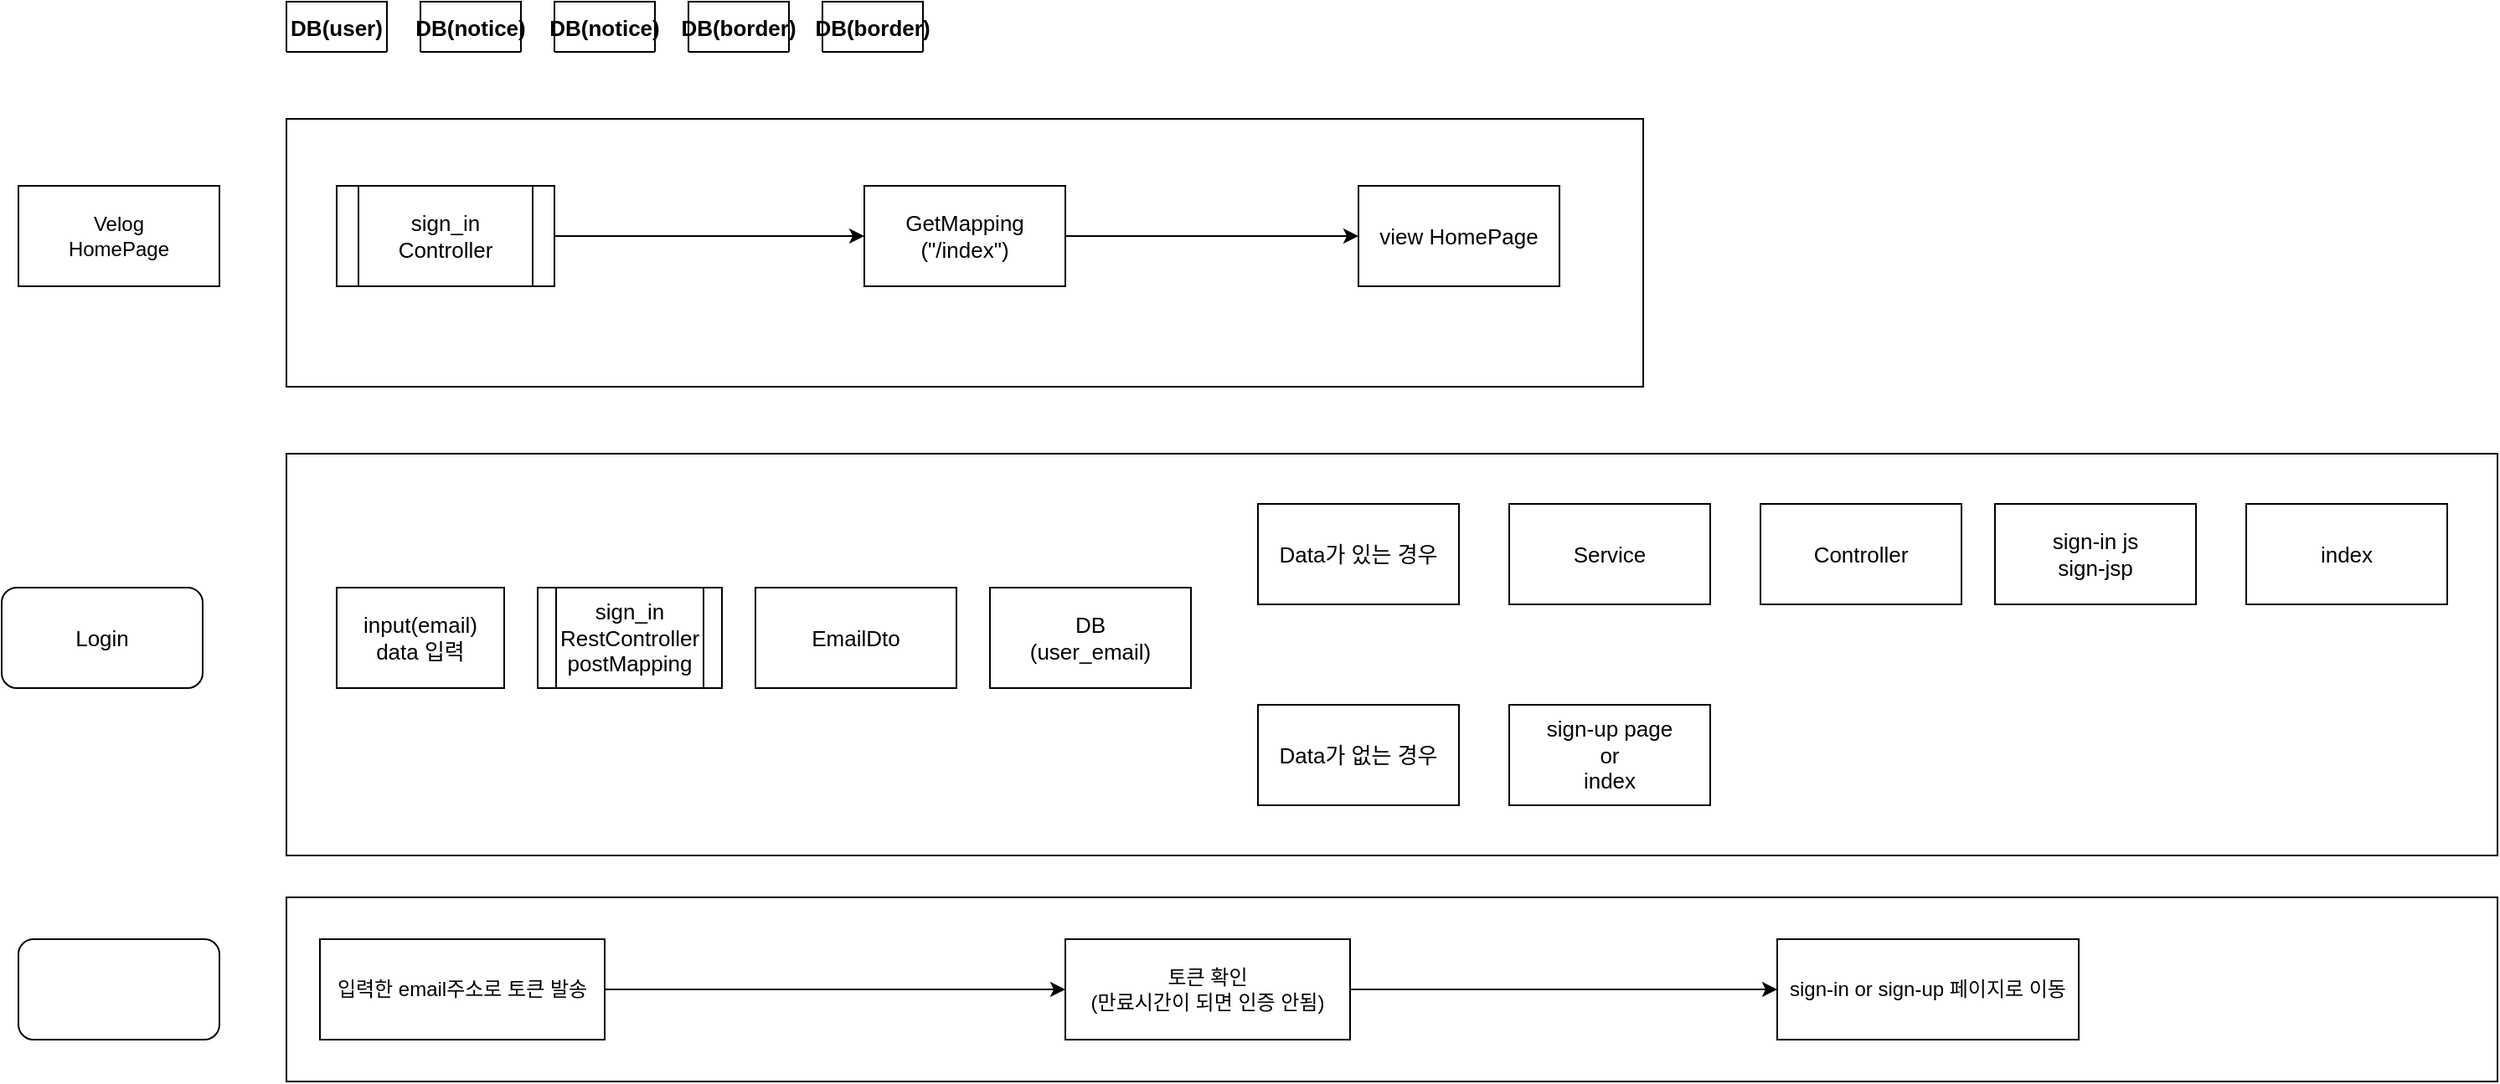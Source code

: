 <mxfile version="15.8.4" type="device"><diagram id="qzB74aUPbcCB6YyTh9p-" name="Page-1"><mxGraphModel dx="1422" dy="762" grid="1" gridSize="10" guides="1" tooltips="1" connect="1" arrows="1" fold="1" page="1" pageScale="1" pageWidth="827" pageHeight="1169" math="0" shadow="0"><root><mxCell id="0"/><mxCell id="1" parent="0"/><mxCell id="LLkw6_ybzTMmxWpCjddK-304" value="" style="verticalLabelPosition=bottom;verticalAlign=top;html=1;shape=mxgraph.basic.rect;fillColor2=none;strokeWidth=1;size=20;indent=5;fontSize=13;" parent="1" vertex="1"><mxGeometry x="200" y="80" width="810" height="160" as="geometry"/></mxCell><mxCell id="LLkw6_ybzTMmxWpCjddK-1" value="Velog&lt;br&gt;HomePage" style="rounded=0;whiteSpace=wrap;html=1;" parent="1" vertex="1"><mxGeometry x="40" y="120" width="120" height="60" as="geometry"/></mxCell><mxCell id="LLkw6_ybzTMmxWpCjddK-103" value="DB(notice)" style="shape=table;startSize=30;container=1;collapsible=1;childLayout=tableLayout;fixedRows=1;rowLines=0;fontStyle=1;align=center;resizeLast=1;fontSize=13;" parent="1" vertex="1" collapsed="1"><mxGeometry x="280" y="10" width="60" height="30" as="geometry"><mxRectangle x="350" y="10" width="170" height="270" as="alternateBounds"/></mxGeometry></mxCell><mxCell id="LLkw6_ybzTMmxWpCjddK-104" value="" style="shape=partialRectangle;collapsible=0;dropTarget=0;pointerEvents=0;fillColor=none;top=0;left=0;bottom=1;right=0;points=[[0,0.5],[1,0.5]];portConstraint=eastwest;" parent="LLkw6_ybzTMmxWpCjddK-103" vertex="1"><mxGeometry y="30" width="170" height="30" as="geometry"/></mxCell><mxCell id="LLkw6_ybzTMmxWpCjddK-105" value="" style="shape=partialRectangle;connectable=0;fillColor=none;top=0;left=0;bottom=0;right=0;fontStyle=1;overflow=hidden;" parent="LLkw6_ybzTMmxWpCjddK-104" vertex="1"><mxGeometry width="80" height="30" as="geometry"><mxRectangle width="80" height="30" as="alternateBounds"/></mxGeometry></mxCell><mxCell id="LLkw6_ybzTMmxWpCjddK-106" value="mst" style="shape=partialRectangle;connectable=0;fillColor=none;top=0;left=0;bottom=0;right=0;align=left;spacingLeft=6;fontStyle=1;overflow=hidden;fontSize=14;" parent="LLkw6_ybzTMmxWpCjddK-104" vertex="1"><mxGeometry x="80" width="90" height="30" as="geometry"><mxRectangle width="90" height="30" as="alternateBounds"/></mxGeometry></mxCell><mxCell id="LLkw6_ybzTMmxWpCjddK-107" value="" style="shape=partialRectangle;collapsible=0;dropTarget=0;pointerEvents=0;fillColor=none;top=0;left=0;bottom=0;right=0;points=[[0,0.5],[1,0.5]];portConstraint=eastwest;" parent="LLkw6_ybzTMmxWpCjddK-103" vertex="1"><mxGeometry y="60" width="170" height="30" as="geometry"/></mxCell><mxCell id="LLkw6_ybzTMmxWpCjddK-108" value="primary Key" style="shape=partialRectangle;connectable=0;fillColor=none;top=0;left=0;bottom=0;right=0;editable=1;overflow=hidden;fontStyle=1" parent="LLkw6_ybzTMmxWpCjddK-107" vertex="1"><mxGeometry width="80" height="30" as="geometry"><mxRectangle width="80" height="30" as="alternateBounds"/></mxGeometry></mxCell><mxCell id="LLkw6_ybzTMmxWpCjddK-109" value="notice_code" style="shape=partialRectangle;connectable=0;fillColor=none;top=0;left=0;bottom=0;right=0;align=left;spacingLeft=6;overflow=hidden;" parent="LLkw6_ybzTMmxWpCjddK-107" vertex="1"><mxGeometry x="80" width="90" height="30" as="geometry"><mxRectangle width="90" height="30" as="alternateBounds"/></mxGeometry></mxCell><mxCell id="LLkw6_ybzTMmxWpCjddK-110" value="" style="shape=partialRectangle;collapsible=0;dropTarget=0;pointerEvents=0;fillColor=none;top=0;left=0;bottom=0;right=0;points=[[0,0.5],[1,0.5]];portConstraint=eastwest;" parent="LLkw6_ybzTMmxWpCjddK-103" vertex="1"><mxGeometry y="90" width="170" height="30" as="geometry"/></mxCell><mxCell id="LLkw6_ybzTMmxWpCjddK-111" value="" style="shape=partialRectangle;connectable=0;fillColor=none;top=0;left=0;bottom=0;right=0;editable=1;overflow=hidden;" parent="LLkw6_ybzTMmxWpCjddK-110" vertex="1"><mxGeometry width="80" height="30" as="geometry"><mxRectangle width="80" height="30" as="alternateBounds"/></mxGeometry></mxCell><mxCell id="LLkw6_ybzTMmxWpCjddK-112" value="notice_title" style="shape=partialRectangle;connectable=0;fillColor=none;top=0;left=0;bottom=0;right=0;align=left;spacingLeft=6;overflow=hidden;" parent="LLkw6_ybzTMmxWpCjddK-110" vertex="1"><mxGeometry x="80" width="90" height="30" as="geometry"><mxRectangle width="90" height="30" as="alternateBounds"/></mxGeometry></mxCell><mxCell id="LLkw6_ybzTMmxWpCjddK-113" value="" style="shape=partialRectangle;collapsible=0;dropTarget=0;pointerEvents=0;fillColor=none;top=0;left=0;bottom=0;right=0;points=[[0,0.5],[1,0.5]];portConstraint=eastwest;" parent="LLkw6_ybzTMmxWpCjddK-103" vertex="1"><mxGeometry y="120" width="170" height="30" as="geometry"/></mxCell><mxCell id="LLkw6_ybzTMmxWpCjddK-114" value="" style="shape=partialRectangle;connectable=0;fillColor=none;top=0;left=0;bottom=0;right=0;editable=1;overflow=hidden;" parent="LLkw6_ybzTMmxWpCjddK-113" vertex="1"><mxGeometry width="80" height="30" as="geometry"><mxRectangle width="80" height="30" as="alternateBounds"/></mxGeometry></mxCell><mxCell id="LLkw6_ybzTMmxWpCjddK-115" value="notice_writer" style="shape=partialRectangle;connectable=0;fillColor=none;top=0;left=0;bottom=0;right=0;align=left;spacingLeft=6;overflow=hidden;" parent="LLkw6_ybzTMmxWpCjddK-113" vertex="1"><mxGeometry x="80" width="90" height="30" as="geometry"><mxRectangle width="90" height="30" as="alternateBounds"/></mxGeometry></mxCell><mxCell id="LLkw6_ybzTMmxWpCjddK-160" value="" style="shape=partialRectangle;collapsible=0;dropTarget=0;pointerEvents=0;fillColor=none;top=0;left=0;bottom=0;right=0;points=[[0,0.5],[1,0.5]];portConstraint=eastwest;" parent="LLkw6_ybzTMmxWpCjddK-103" vertex="1"><mxGeometry y="150" width="170" height="30" as="geometry"/></mxCell><mxCell id="LLkw6_ybzTMmxWpCjddK-161" value="" style="shape=partialRectangle;connectable=0;fillColor=none;top=0;left=0;bottom=0;right=0;editable=1;overflow=hidden;" parent="LLkw6_ybzTMmxWpCjddK-160" vertex="1"><mxGeometry width="80" height="30" as="geometry"><mxRectangle width="80" height="30" as="alternateBounds"/></mxGeometry></mxCell><mxCell id="LLkw6_ybzTMmxWpCjddK-162" value="notice_date" style="shape=partialRectangle;connectable=0;fillColor=none;top=0;left=0;bottom=0;right=0;align=left;spacingLeft=6;overflow=hidden;" parent="LLkw6_ybzTMmxWpCjddK-160" vertex="1"><mxGeometry x="80" width="90" height="30" as="geometry"><mxRectangle width="90" height="30" as="alternateBounds"/></mxGeometry></mxCell><mxCell id="LLkw6_ybzTMmxWpCjddK-163" value="" style="shape=partialRectangle;collapsible=0;dropTarget=0;pointerEvents=0;fillColor=none;top=0;left=0;bottom=0;right=0;points=[[0,0.5],[1,0.5]];portConstraint=eastwest;" parent="LLkw6_ybzTMmxWpCjddK-103" vertex="1"><mxGeometry y="180" width="170" height="30" as="geometry"/></mxCell><mxCell id="LLkw6_ybzTMmxWpCjddK-164" value="" style="shape=partialRectangle;connectable=0;fillColor=none;top=0;left=0;bottom=0;right=0;editable=1;overflow=hidden;" parent="LLkw6_ybzTMmxWpCjddK-163" vertex="1"><mxGeometry width="80" height="30" as="geometry"><mxRectangle width="80" height="30" as="alternateBounds"/></mxGeometry></mxCell><mxCell id="LLkw6_ybzTMmxWpCjddK-165" value="notice_count" style="shape=partialRectangle;connectable=0;fillColor=none;top=0;left=0;bottom=0;right=0;align=left;spacingLeft=6;overflow=hidden;" parent="LLkw6_ybzTMmxWpCjddK-163" vertex="1"><mxGeometry x="80" width="90" height="30" as="geometry"><mxRectangle width="90" height="30" as="alternateBounds"/></mxGeometry></mxCell><mxCell id="LLkw6_ybzTMmxWpCjddK-166" value="" style="shape=partialRectangle;collapsible=0;dropTarget=0;pointerEvents=0;fillColor=none;top=0;left=0;bottom=0;right=0;points=[[0,0.5],[1,0.5]];portConstraint=eastwest;" parent="LLkw6_ybzTMmxWpCjddK-103" vertex="1"><mxGeometry y="210" width="170" height="30" as="geometry"/></mxCell><mxCell id="LLkw6_ybzTMmxWpCjddK-167" value="" style="shape=partialRectangle;connectable=0;fillColor=none;top=0;left=0;bottom=0;right=0;editable=1;overflow=hidden;" parent="LLkw6_ybzTMmxWpCjddK-166" vertex="1"><mxGeometry width="80" height="30" as="geometry"><mxRectangle width="80" height="30" as="alternateBounds"/></mxGeometry></mxCell><mxCell id="LLkw6_ybzTMmxWpCjddK-168" value="create_date" style="shape=partialRectangle;connectable=0;fillColor=none;top=0;left=0;bottom=0;right=0;align=left;spacingLeft=6;overflow=hidden;" parent="LLkw6_ybzTMmxWpCjddK-166" vertex="1"><mxGeometry x="80" width="90" height="30" as="geometry"><mxRectangle width="90" height="30" as="alternateBounds"/></mxGeometry></mxCell><mxCell id="LLkw6_ybzTMmxWpCjddK-169" value="" style="shape=partialRectangle;collapsible=0;dropTarget=0;pointerEvents=0;fillColor=none;top=0;left=0;bottom=0;right=0;points=[[0,0.5],[1,0.5]];portConstraint=eastwest;" parent="LLkw6_ybzTMmxWpCjddK-103" vertex="1"><mxGeometry y="240" width="170" height="30" as="geometry"/></mxCell><mxCell id="LLkw6_ybzTMmxWpCjddK-170" value="" style="shape=partialRectangle;connectable=0;fillColor=none;top=0;left=0;bottom=0;right=0;editable=1;overflow=hidden;" parent="LLkw6_ybzTMmxWpCjddK-169" vertex="1"><mxGeometry width="80" height="30" as="geometry"><mxRectangle width="80" height="30" as="alternateBounds"/></mxGeometry></mxCell><mxCell id="LLkw6_ybzTMmxWpCjddK-171" value="update_date" style="shape=partialRectangle;connectable=0;fillColor=none;top=0;left=0;bottom=0;right=0;align=left;spacingLeft=6;overflow=hidden;" parent="LLkw6_ybzTMmxWpCjddK-169" vertex="1"><mxGeometry x="80" width="90" height="30" as="geometry"><mxRectangle width="90" height="30" as="alternateBounds"/></mxGeometry></mxCell><mxCell id="LLkw6_ybzTMmxWpCjddK-172" value="DB(border)" style="shape=table;startSize=30;container=1;collapsible=1;childLayout=tableLayout;fixedRows=1;rowLines=0;fontStyle=1;align=center;resizeLast=1;fontSize=13;" parent="1" vertex="1" collapsed="1"><mxGeometry x="440" y="10" width="60" height="30" as="geometry"><mxRectangle x="440" y="10" width="170" height="270" as="alternateBounds"/></mxGeometry></mxCell><mxCell id="LLkw6_ybzTMmxWpCjddK-173" value="" style="shape=partialRectangle;collapsible=0;dropTarget=0;pointerEvents=0;fillColor=none;top=0;left=0;bottom=1;right=0;points=[[0,0.5],[1,0.5]];portConstraint=eastwest;" parent="LLkw6_ybzTMmxWpCjddK-172" vertex="1"><mxGeometry y="30" width="170" height="30" as="geometry"/></mxCell><mxCell id="LLkw6_ybzTMmxWpCjddK-174" value="" style="shape=partialRectangle;connectable=0;fillColor=none;top=0;left=0;bottom=0;right=0;fontStyle=1;overflow=hidden;" parent="LLkw6_ybzTMmxWpCjddK-173" vertex="1"><mxGeometry width="80" height="30" as="geometry"><mxRectangle width="80" height="30" as="alternateBounds"/></mxGeometry></mxCell><mxCell id="LLkw6_ybzTMmxWpCjddK-175" value="mst" style="shape=partialRectangle;connectable=0;fillColor=none;top=0;left=0;bottom=0;right=0;align=left;spacingLeft=6;fontStyle=1;overflow=hidden;fontSize=14;" parent="LLkw6_ybzTMmxWpCjddK-173" vertex="1"><mxGeometry x="80" width="90" height="30" as="geometry"><mxRectangle width="90" height="30" as="alternateBounds"/></mxGeometry></mxCell><mxCell id="LLkw6_ybzTMmxWpCjddK-176" value="" style="shape=partialRectangle;collapsible=0;dropTarget=0;pointerEvents=0;fillColor=none;top=0;left=0;bottom=0;right=0;points=[[0,0.5],[1,0.5]];portConstraint=eastwest;" parent="LLkw6_ybzTMmxWpCjddK-172" vertex="1"><mxGeometry y="60" width="170" height="30" as="geometry"/></mxCell><mxCell id="LLkw6_ybzTMmxWpCjddK-177" value="primary Key" style="shape=partialRectangle;connectable=0;fillColor=none;top=0;left=0;bottom=0;right=0;editable=1;overflow=hidden;fontStyle=1" parent="LLkw6_ybzTMmxWpCjddK-176" vertex="1"><mxGeometry width="80" height="30" as="geometry"><mxRectangle width="80" height="30" as="alternateBounds"/></mxGeometry></mxCell><mxCell id="LLkw6_ybzTMmxWpCjddK-178" value="border_code" style="shape=partialRectangle;connectable=0;fillColor=none;top=0;left=0;bottom=0;right=0;align=left;spacingLeft=6;overflow=hidden;" parent="LLkw6_ybzTMmxWpCjddK-176" vertex="1"><mxGeometry x="80" width="90" height="30" as="geometry"><mxRectangle width="90" height="30" as="alternateBounds"/></mxGeometry></mxCell><mxCell id="LLkw6_ybzTMmxWpCjddK-179" value="" style="shape=partialRectangle;collapsible=0;dropTarget=0;pointerEvents=0;fillColor=none;top=0;left=0;bottom=0;right=0;points=[[0,0.5],[1,0.5]];portConstraint=eastwest;" parent="LLkw6_ybzTMmxWpCjddK-172" vertex="1"><mxGeometry y="90" width="170" height="30" as="geometry"/></mxCell><mxCell id="LLkw6_ybzTMmxWpCjddK-180" value="" style="shape=partialRectangle;connectable=0;fillColor=none;top=0;left=0;bottom=0;right=0;editable=1;overflow=hidden;" parent="LLkw6_ybzTMmxWpCjddK-179" vertex="1"><mxGeometry width="80" height="30" as="geometry"><mxRectangle width="80" height="30" as="alternateBounds"/></mxGeometry></mxCell><mxCell id="LLkw6_ybzTMmxWpCjddK-181" value="border_title" style="shape=partialRectangle;connectable=0;fillColor=none;top=0;left=0;bottom=0;right=0;align=left;spacingLeft=6;overflow=hidden;" parent="LLkw6_ybzTMmxWpCjddK-179" vertex="1"><mxGeometry x="80" width="90" height="30" as="geometry"><mxRectangle width="90" height="30" as="alternateBounds"/></mxGeometry></mxCell><mxCell id="LLkw6_ybzTMmxWpCjddK-182" value="" style="shape=partialRectangle;collapsible=0;dropTarget=0;pointerEvents=0;fillColor=none;top=0;left=0;bottom=0;right=0;points=[[0,0.5],[1,0.5]];portConstraint=eastwest;" parent="LLkw6_ybzTMmxWpCjddK-172" vertex="1"><mxGeometry y="120" width="170" height="30" as="geometry"/></mxCell><mxCell id="LLkw6_ybzTMmxWpCjddK-183" value="" style="shape=partialRectangle;connectable=0;fillColor=none;top=0;left=0;bottom=0;right=0;editable=1;overflow=hidden;" parent="LLkw6_ybzTMmxWpCjddK-182" vertex="1"><mxGeometry width="80" height="30" as="geometry"><mxRectangle width="80" height="30" as="alternateBounds"/></mxGeometry></mxCell><mxCell id="LLkw6_ybzTMmxWpCjddK-184" value="border_writer" style="shape=partialRectangle;connectable=0;fillColor=none;top=0;left=0;bottom=0;right=0;align=left;spacingLeft=6;overflow=hidden;" parent="LLkw6_ybzTMmxWpCjddK-182" vertex="1"><mxGeometry x="80" width="90" height="30" as="geometry"><mxRectangle width="90" height="30" as="alternateBounds"/></mxGeometry></mxCell><mxCell id="LLkw6_ybzTMmxWpCjddK-185" value="" style="shape=partialRectangle;collapsible=0;dropTarget=0;pointerEvents=0;fillColor=none;top=0;left=0;bottom=0;right=0;points=[[0,0.5],[1,0.5]];portConstraint=eastwest;" parent="LLkw6_ybzTMmxWpCjddK-172" vertex="1"><mxGeometry y="150" width="170" height="30" as="geometry"/></mxCell><mxCell id="LLkw6_ybzTMmxWpCjddK-186" value="" style="shape=partialRectangle;connectable=0;fillColor=none;top=0;left=0;bottom=0;right=0;editable=1;overflow=hidden;" parent="LLkw6_ybzTMmxWpCjddK-185" vertex="1"><mxGeometry width="80" height="30" as="geometry"><mxRectangle width="80" height="30" as="alternateBounds"/></mxGeometry></mxCell><mxCell id="LLkw6_ybzTMmxWpCjddK-187" value="border_date" style="shape=partialRectangle;connectable=0;fillColor=none;top=0;left=0;bottom=0;right=0;align=left;spacingLeft=6;overflow=hidden;" parent="LLkw6_ybzTMmxWpCjddK-185" vertex="1"><mxGeometry x="80" width="90" height="30" as="geometry"><mxRectangle width="90" height="30" as="alternateBounds"/></mxGeometry></mxCell><mxCell id="LLkw6_ybzTMmxWpCjddK-188" value="" style="shape=partialRectangle;collapsible=0;dropTarget=0;pointerEvents=0;fillColor=none;top=0;left=0;bottom=0;right=0;points=[[0,0.5],[1,0.5]];portConstraint=eastwest;" parent="LLkw6_ybzTMmxWpCjddK-172" vertex="1"><mxGeometry y="180" width="170" height="30" as="geometry"/></mxCell><mxCell id="LLkw6_ybzTMmxWpCjddK-189" value="" style="shape=partialRectangle;connectable=0;fillColor=none;top=0;left=0;bottom=0;right=0;editable=1;overflow=hidden;" parent="LLkw6_ybzTMmxWpCjddK-188" vertex="1"><mxGeometry width="80" height="30" as="geometry"><mxRectangle width="80" height="30" as="alternateBounds"/></mxGeometry></mxCell><mxCell id="LLkw6_ybzTMmxWpCjddK-190" value="border_count" style="shape=partialRectangle;connectable=0;fillColor=none;top=0;left=0;bottom=0;right=0;align=left;spacingLeft=6;overflow=hidden;" parent="LLkw6_ybzTMmxWpCjddK-188" vertex="1"><mxGeometry x="80" width="90" height="30" as="geometry"><mxRectangle width="90" height="30" as="alternateBounds"/></mxGeometry></mxCell><mxCell id="LLkw6_ybzTMmxWpCjddK-191" value="" style="shape=partialRectangle;collapsible=0;dropTarget=0;pointerEvents=0;fillColor=none;top=0;left=0;bottom=0;right=0;points=[[0,0.5],[1,0.5]];portConstraint=eastwest;" parent="LLkw6_ybzTMmxWpCjddK-172" vertex="1"><mxGeometry y="210" width="170" height="30" as="geometry"/></mxCell><mxCell id="LLkw6_ybzTMmxWpCjddK-192" value="" style="shape=partialRectangle;connectable=0;fillColor=none;top=0;left=0;bottom=0;right=0;editable=1;overflow=hidden;" parent="LLkw6_ybzTMmxWpCjddK-191" vertex="1"><mxGeometry width="80" height="30" as="geometry"><mxRectangle width="80" height="30" as="alternateBounds"/></mxGeometry></mxCell><mxCell id="LLkw6_ybzTMmxWpCjddK-193" value="create_date" style="shape=partialRectangle;connectable=0;fillColor=none;top=0;left=0;bottom=0;right=0;align=left;spacingLeft=6;overflow=hidden;" parent="LLkw6_ybzTMmxWpCjddK-191" vertex="1"><mxGeometry x="80" width="90" height="30" as="geometry"><mxRectangle width="90" height="30" as="alternateBounds"/></mxGeometry></mxCell><mxCell id="LLkw6_ybzTMmxWpCjddK-194" value="" style="shape=partialRectangle;collapsible=0;dropTarget=0;pointerEvents=0;fillColor=none;top=0;left=0;bottom=0;right=0;points=[[0,0.5],[1,0.5]];portConstraint=eastwest;" parent="LLkw6_ybzTMmxWpCjddK-172" vertex="1"><mxGeometry y="240" width="170" height="30" as="geometry"/></mxCell><mxCell id="LLkw6_ybzTMmxWpCjddK-195" value="" style="shape=partialRectangle;connectable=0;fillColor=none;top=0;left=0;bottom=0;right=0;editable=1;overflow=hidden;" parent="LLkw6_ybzTMmxWpCjddK-194" vertex="1"><mxGeometry width="80" height="30" as="geometry"><mxRectangle width="80" height="30" as="alternateBounds"/></mxGeometry></mxCell><mxCell id="LLkw6_ybzTMmxWpCjddK-196" value="update_date" style="shape=partialRectangle;connectable=0;fillColor=none;top=0;left=0;bottom=0;right=0;align=left;spacingLeft=6;overflow=hidden;" parent="LLkw6_ybzTMmxWpCjddK-194" vertex="1"><mxGeometry x="80" width="90" height="30" as="geometry"><mxRectangle width="90" height="30" as="alternateBounds"/></mxGeometry></mxCell><mxCell id="LLkw6_ybzTMmxWpCjddK-197" value="DB(border)" style="shape=table;startSize=30;container=1;collapsible=1;childLayout=tableLayout;fixedRows=1;rowLines=0;fontStyle=1;align=center;resizeLast=1;fontSize=13;" parent="1" vertex="1" collapsed="1"><mxGeometry x="520" y="10" width="60" height="30" as="geometry"><mxRectangle x="520" y="10" width="190" height="240" as="alternateBounds"/></mxGeometry></mxCell><mxCell id="LLkw6_ybzTMmxWpCjddK-198" value="" style="shape=partialRectangle;collapsible=0;dropTarget=0;pointerEvents=0;fillColor=none;top=0;left=0;bottom=1;right=0;points=[[0,0.5],[1,0.5]];portConstraint=eastwest;" parent="LLkw6_ybzTMmxWpCjddK-197" vertex="1"><mxGeometry y="30" width="190" height="30" as="geometry"/></mxCell><mxCell id="LLkw6_ybzTMmxWpCjddK-199" value="" style="shape=partialRectangle;connectable=0;fillColor=none;top=0;left=0;bottom=0;right=0;fontStyle=1;overflow=hidden;" parent="LLkw6_ybzTMmxWpCjddK-198" vertex="1"><mxGeometry width="80" height="30" as="geometry"><mxRectangle width="80" height="30" as="alternateBounds"/></mxGeometry></mxCell><mxCell id="LLkw6_ybzTMmxWpCjddK-200" value="dtl" style="shape=partialRectangle;connectable=0;fillColor=none;top=0;left=0;bottom=0;right=0;align=left;spacingLeft=6;fontStyle=1;overflow=hidden;fontSize=14;" parent="LLkw6_ybzTMmxWpCjddK-198" vertex="1"><mxGeometry x="80" width="110" height="30" as="geometry"><mxRectangle width="110" height="30" as="alternateBounds"/></mxGeometry></mxCell><mxCell id="LLkw6_ybzTMmxWpCjddK-201" value="" style="shape=partialRectangle;collapsible=0;dropTarget=0;pointerEvents=0;fillColor=none;top=0;left=0;bottom=0;right=0;points=[[0,0.5],[1,0.5]];portConstraint=eastwest;" parent="LLkw6_ybzTMmxWpCjddK-197" vertex="1"><mxGeometry y="60" width="190" height="30" as="geometry"/></mxCell><mxCell id="LLkw6_ybzTMmxWpCjddK-202" value="primary Key" style="shape=partialRectangle;connectable=0;fillColor=none;top=0;left=0;bottom=0;right=0;editable=1;overflow=hidden;fontStyle=1" parent="LLkw6_ybzTMmxWpCjddK-201" vertex="1"><mxGeometry width="80" height="30" as="geometry"><mxRectangle width="80" height="30" as="alternateBounds"/></mxGeometry></mxCell><mxCell id="LLkw6_ybzTMmxWpCjddK-203" value="border_code" style="shape=partialRectangle;connectable=0;fillColor=none;top=0;left=0;bottom=0;right=0;align=left;spacingLeft=6;overflow=hidden;" parent="LLkw6_ybzTMmxWpCjddK-201" vertex="1"><mxGeometry x="80" width="110" height="30" as="geometry"><mxRectangle width="110" height="30" as="alternateBounds"/></mxGeometry></mxCell><mxCell id="LLkw6_ybzTMmxWpCjddK-204" value="" style="shape=partialRectangle;collapsible=0;dropTarget=0;pointerEvents=0;fillColor=none;top=0;left=0;bottom=0;right=0;points=[[0,0.5],[1,0.5]];portConstraint=eastwest;" parent="LLkw6_ybzTMmxWpCjddK-197" vertex="1"><mxGeometry y="90" width="190" height="30" as="geometry"/></mxCell><mxCell id="LLkw6_ybzTMmxWpCjddK-205" value="" style="shape=partialRectangle;connectable=0;fillColor=none;top=0;left=0;bottom=0;right=0;editable=1;overflow=hidden;" parent="LLkw6_ybzTMmxWpCjddK-204" vertex="1"><mxGeometry width="80" height="30" as="geometry"><mxRectangle width="80" height="30" as="alternateBounds"/></mxGeometry></mxCell><mxCell id="LLkw6_ybzTMmxWpCjddK-206" value="border_content" style="shape=partialRectangle;connectable=0;fillColor=none;top=0;left=0;bottom=0;right=0;align=left;spacingLeft=6;overflow=hidden;" parent="LLkw6_ybzTMmxWpCjddK-204" vertex="1"><mxGeometry x="80" width="110" height="30" as="geometry"><mxRectangle width="110" height="30" as="alternateBounds"/></mxGeometry></mxCell><mxCell id="LLkw6_ybzTMmxWpCjddK-207" value="" style="shape=partialRectangle;collapsible=0;dropTarget=0;pointerEvents=0;fillColor=none;top=0;left=0;bottom=0;right=0;points=[[0,0.5],[1,0.5]];portConstraint=eastwest;" parent="LLkw6_ybzTMmxWpCjddK-197" vertex="1"><mxGeometry y="120" width="190" height="30" as="geometry"/></mxCell><mxCell id="LLkw6_ybzTMmxWpCjddK-208" value="" style="shape=partialRectangle;connectable=0;fillColor=none;top=0;left=0;bottom=0;right=0;editable=1;overflow=hidden;" parent="LLkw6_ybzTMmxWpCjddK-207" vertex="1"><mxGeometry width="80" height="30" as="geometry"><mxRectangle width="80" height="30" as="alternateBounds"/></mxGeometry></mxCell><mxCell id="LLkw6_ybzTMmxWpCjddK-209" value="origin_file_names" style="shape=partialRectangle;connectable=0;fillColor=none;top=0;left=0;bottom=0;right=0;align=left;spacingLeft=6;overflow=hidden;" parent="LLkw6_ybzTMmxWpCjddK-207" vertex="1"><mxGeometry x="80" width="110" height="30" as="geometry"><mxRectangle width="110" height="30" as="alternateBounds"/></mxGeometry></mxCell><mxCell id="LLkw6_ybzTMmxWpCjddK-210" value="" style="shape=partialRectangle;collapsible=0;dropTarget=0;pointerEvents=0;fillColor=none;top=0;left=0;bottom=0;right=0;points=[[0,0.5],[1,0.5]];portConstraint=eastwest;" parent="LLkw6_ybzTMmxWpCjddK-197" vertex="1"><mxGeometry y="150" width="190" height="30" as="geometry"/></mxCell><mxCell id="LLkw6_ybzTMmxWpCjddK-211" value="" style="shape=partialRectangle;connectable=0;fillColor=none;top=0;left=0;bottom=0;right=0;editable=1;overflow=hidden;" parent="LLkw6_ybzTMmxWpCjddK-210" vertex="1"><mxGeometry width="80" height="30" as="geometry"><mxRectangle width="80" height="30" as="alternateBounds"/></mxGeometry></mxCell><mxCell id="LLkw6_ybzTMmxWpCjddK-212" value="temp_file_names" style="shape=partialRectangle;connectable=0;fillColor=none;top=0;left=0;bottom=0;right=0;align=left;spacingLeft=6;overflow=hidden;" parent="LLkw6_ybzTMmxWpCjddK-210" vertex="1"><mxGeometry x="80" width="110" height="30" as="geometry"><mxRectangle width="110" height="30" as="alternateBounds"/></mxGeometry></mxCell><mxCell id="LLkw6_ybzTMmxWpCjddK-216" value="" style="shape=partialRectangle;collapsible=0;dropTarget=0;pointerEvents=0;fillColor=none;top=0;left=0;bottom=0;right=0;points=[[0,0.5],[1,0.5]];portConstraint=eastwest;" parent="LLkw6_ybzTMmxWpCjddK-197" vertex="1"><mxGeometry y="180" width="190" height="30" as="geometry"/></mxCell><mxCell id="LLkw6_ybzTMmxWpCjddK-217" value="" style="shape=partialRectangle;connectable=0;fillColor=none;top=0;left=0;bottom=0;right=0;editable=1;overflow=hidden;" parent="LLkw6_ybzTMmxWpCjddK-216" vertex="1"><mxGeometry width="80" height="30" as="geometry"><mxRectangle width="80" height="30" as="alternateBounds"/></mxGeometry></mxCell><mxCell id="LLkw6_ybzTMmxWpCjddK-218" value="create_date" style="shape=partialRectangle;connectable=0;fillColor=none;top=0;left=0;bottom=0;right=0;align=left;spacingLeft=6;overflow=hidden;" parent="LLkw6_ybzTMmxWpCjddK-216" vertex="1"><mxGeometry x="80" width="110" height="30" as="geometry"><mxRectangle width="110" height="30" as="alternateBounds"/></mxGeometry></mxCell><mxCell id="LLkw6_ybzTMmxWpCjddK-219" value="" style="shape=partialRectangle;collapsible=0;dropTarget=0;pointerEvents=0;fillColor=none;top=0;left=0;bottom=0;right=0;points=[[0,0.5],[1,0.5]];portConstraint=eastwest;" parent="LLkw6_ybzTMmxWpCjddK-197" vertex="1"><mxGeometry y="210" width="190" height="30" as="geometry"/></mxCell><mxCell id="LLkw6_ybzTMmxWpCjddK-220" value="" style="shape=partialRectangle;connectable=0;fillColor=none;top=0;left=0;bottom=0;right=0;editable=1;overflow=hidden;" parent="LLkw6_ybzTMmxWpCjddK-219" vertex="1"><mxGeometry width="80" height="30" as="geometry"><mxRectangle width="80" height="30" as="alternateBounds"/></mxGeometry></mxCell><mxCell id="LLkw6_ybzTMmxWpCjddK-221" value="update_date" style="shape=partialRectangle;connectable=0;fillColor=none;top=0;left=0;bottom=0;right=0;align=left;spacingLeft=6;overflow=hidden;" parent="LLkw6_ybzTMmxWpCjddK-219" vertex="1"><mxGeometry x="80" width="110" height="30" as="geometry"><mxRectangle width="110" height="30" as="alternateBounds"/></mxGeometry></mxCell><mxCell id="LLkw6_ybzTMmxWpCjddK-247" value="DB(notice)" style="shape=table;startSize=30;container=1;collapsible=1;childLayout=tableLayout;fixedRows=1;rowLines=0;fontStyle=1;align=center;resizeLast=1;fontSize=13;" parent="1" vertex="1" collapsed="1"><mxGeometry x="360" y="10" width="60" height="30" as="geometry"><mxRectangle x="530" y="10" width="190" height="240" as="alternateBounds"/></mxGeometry></mxCell><mxCell id="LLkw6_ybzTMmxWpCjddK-248" value="" style="shape=partialRectangle;collapsible=0;dropTarget=0;pointerEvents=0;fillColor=none;top=0;left=0;bottom=1;right=0;points=[[0,0.5],[1,0.5]];portConstraint=eastwest;" parent="LLkw6_ybzTMmxWpCjddK-247" vertex="1"><mxGeometry y="30" width="190" height="30" as="geometry"/></mxCell><mxCell id="LLkw6_ybzTMmxWpCjddK-249" value="" style="shape=partialRectangle;connectable=0;fillColor=none;top=0;left=0;bottom=0;right=0;fontStyle=1;overflow=hidden;" parent="LLkw6_ybzTMmxWpCjddK-248" vertex="1"><mxGeometry width="80" height="30" as="geometry"><mxRectangle width="80" height="30" as="alternateBounds"/></mxGeometry></mxCell><mxCell id="LLkw6_ybzTMmxWpCjddK-250" value="dtl" style="shape=partialRectangle;connectable=0;fillColor=none;top=0;left=0;bottom=0;right=0;align=left;spacingLeft=6;fontStyle=1;overflow=hidden;fontSize=14;" parent="LLkw6_ybzTMmxWpCjddK-248" vertex="1"><mxGeometry x="80" width="110" height="30" as="geometry"><mxRectangle width="110" height="30" as="alternateBounds"/></mxGeometry></mxCell><mxCell id="LLkw6_ybzTMmxWpCjddK-251" value="" style="shape=partialRectangle;collapsible=0;dropTarget=0;pointerEvents=0;fillColor=none;top=0;left=0;bottom=0;right=0;points=[[0,0.5],[1,0.5]];portConstraint=eastwest;" parent="LLkw6_ybzTMmxWpCjddK-247" vertex="1"><mxGeometry y="60" width="190" height="30" as="geometry"/></mxCell><mxCell id="LLkw6_ybzTMmxWpCjddK-252" value="primary Key" style="shape=partialRectangle;connectable=0;fillColor=none;top=0;left=0;bottom=0;right=0;editable=1;overflow=hidden;fontStyle=1" parent="LLkw6_ybzTMmxWpCjddK-251" vertex="1"><mxGeometry width="80" height="30" as="geometry"><mxRectangle width="80" height="30" as="alternateBounds"/></mxGeometry></mxCell><mxCell id="LLkw6_ybzTMmxWpCjddK-253" value="notice_code" style="shape=partialRectangle;connectable=0;fillColor=none;top=0;left=0;bottom=0;right=0;align=left;spacingLeft=6;overflow=hidden;" parent="LLkw6_ybzTMmxWpCjddK-251" vertex="1"><mxGeometry x="80" width="110" height="30" as="geometry"><mxRectangle width="110" height="30" as="alternateBounds"/></mxGeometry></mxCell><mxCell id="LLkw6_ybzTMmxWpCjddK-254" value="" style="shape=partialRectangle;collapsible=0;dropTarget=0;pointerEvents=0;fillColor=none;top=0;left=0;bottom=0;right=0;points=[[0,0.5],[1,0.5]];portConstraint=eastwest;" parent="LLkw6_ybzTMmxWpCjddK-247" vertex="1"><mxGeometry y="90" width="190" height="30" as="geometry"/></mxCell><mxCell id="LLkw6_ybzTMmxWpCjddK-255" value="" style="shape=partialRectangle;connectable=0;fillColor=none;top=0;left=0;bottom=0;right=0;editable=1;overflow=hidden;" parent="LLkw6_ybzTMmxWpCjddK-254" vertex="1"><mxGeometry width="80" height="30" as="geometry"><mxRectangle width="80" height="30" as="alternateBounds"/></mxGeometry></mxCell><mxCell id="LLkw6_ybzTMmxWpCjddK-256" value="notice_content" style="shape=partialRectangle;connectable=0;fillColor=none;top=0;left=0;bottom=0;right=0;align=left;spacingLeft=6;overflow=hidden;" parent="LLkw6_ybzTMmxWpCjddK-254" vertex="1"><mxGeometry x="80" width="110" height="30" as="geometry"><mxRectangle width="110" height="30" as="alternateBounds"/></mxGeometry></mxCell><mxCell id="LLkw6_ybzTMmxWpCjddK-257" value="" style="shape=partialRectangle;collapsible=0;dropTarget=0;pointerEvents=0;fillColor=none;top=0;left=0;bottom=0;right=0;points=[[0,0.5],[1,0.5]];portConstraint=eastwest;" parent="LLkw6_ybzTMmxWpCjddK-247" vertex="1"><mxGeometry y="120" width="190" height="30" as="geometry"/></mxCell><mxCell id="LLkw6_ybzTMmxWpCjddK-258" value="" style="shape=partialRectangle;connectable=0;fillColor=none;top=0;left=0;bottom=0;right=0;editable=1;overflow=hidden;" parent="LLkw6_ybzTMmxWpCjddK-257" vertex="1"><mxGeometry width="80" height="30" as="geometry"><mxRectangle width="80" height="30" as="alternateBounds"/></mxGeometry></mxCell><mxCell id="LLkw6_ybzTMmxWpCjddK-259" value="origin_file_names" style="shape=partialRectangle;connectable=0;fillColor=none;top=0;left=0;bottom=0;right=0;align=left;spacingLeft=6;overflow=hidden;" parent="LLkw6_ybzTMmxWpCjddK-257" vertex="1"><mxGeometry x="80" width="110" height="30" as="geometry"><mxRectangle width="110" height="30" as="alternateBounds"/></mxGeometry></mxCell><mxCell id="LLkw6_ybzTMmxWpCjddK-260" value="" style="shape=partialRectangle;collapsible=0;dropTarget=0;pointerEvents=0;fillColor=none;top=0;left=0;bottom=0;right=0;points=[[0,0.5],[1,0.5]];portConstraint=eastwest;" parent="LLkw6_ybzTMmxWpCjddK-247" vertex="1"><mxGeometry y="150" width="190" height="30" as="geometry"/></mxCell><mxCell id="LLkw6_ybzTMmxWpCjddK-261" value="" style="shape=partialRectangle;connectable=0;fillColor=none;top=0;left=0;bottom=0;right=0;editable=1;overflow=hidden;" parent="LLkw6_ybzTMmxWpCjddK-260" vertex="1"><mxGeometry width="80" height="30" as="geometry"><mxRectangle width="80" height="30" as="alternateBounds"/></mxGeometry></mxCell><mxCell id="LLkw6_ybzTMmxWpCjddK-262" value="temp_file_names" style="shape=partialRectangle;connectable=0;fillColor=none;top=0;left=0;bottom=0;right=0;align=left;spacingLeft=6;overflow=hidden;" parent="LLkw6_ybzTMmxWpCjddK-260" vertex="1"><mxGeometry x="80" width="110" height="30" as="geometry"><mxRectangle width="110" height="30" as="alternateBounds"/></mxGeometry></mxCell><mxCell id="LLkw6_ybzTMmxWpCjddK-263" value="" style="shape=partialRectangle;collapsible=0;dropTarget=0;pointerEvents=0;fillColor=none;top=0;left=0;bottom=0;right=0;points=[[0,0.5],[1,0.5]];portConstraint=eastwest;" parent="LLkw6_ybzTMmxWpCjddK-247" vertex="1"><mxGeometry y="180" width="190" height="30" as="geometry"/></mxCell><mxCell id="LLkw6_ybzTMmxWpCjddK-264" value="" style="shape=partialRectangle;connectable=0;fillColor=none;top=0;left=0;bottom=0;right=0;editable=1;overflow=hidden;" parent="LLkw6_ybzTMmxWpCjddK-263" vertex="1"><mxGeometry width="80" height="30" as="geometry"><mxRectangle width="80" height="30" as="alternateBounds"/></mxGeometry></mxCell><mxCell id="LLkw6_ybzTMmxWpCjddK-265" value="create_date" style="shape=partialRectangle;connectable=0;fillColor=none;top=0;left=0;bottom=0;right=0;align=left;spacingLeft=6;overflow=hidden;" parent="LLkw6_ybzTMmxWpCjddK-263" vertex="1"><mxGeometry x="80" width="110" height="30" as="geometry"><mxRectangle width="110" height="30" as="alternateBounds"/></mxGeometry></mxCell><mxCell id="LLkw6_ybzTMmxWpCjddK-266" value="" style="shape=partialRectangle;collapsible=0;dropTarget=0;pointerEvents=0;fillColor=none;top=0;left=0;bottom=0;right=0;points=[[0,0.5],[1,0.5]];portConstraint=eastwest;" parent="LLkw6_ybzTMmxWpCjddK-247" vertex="1"><mxGeometry y="210" width="190" height="30" as="geometry"/></mxCell><mxCell id="LLkw6_ybzTMmxWpCjddK-267" value="" style="shape=partialRectangle;connectable=0;fillColor=none;top=0;left=0;bottom=0;right=0;editable=1;overflow=hidden;" parent="LLkw6_ybzTMmxWpCjddK-266" vertex="1"><mxGeometry width="80" height="30" as="geometry"><mxRectangle width="80" height="30" as="alternateBounds"/></mxGeometry></mxCell><mxCell id="LLkw6_ybzTMmxWpCjddK-268" value="update_date" style="shape=partialRectangle;connectable=0;fillColor=none;top=0;left=0;bottom=0;right=0;align=left;spacingLeft=6;overflow=hidden;" parent="LLkw6_ybzTMmxWpCjddK-266" vertex="1"><mxGeometry x="80" width="110" height="30" as="geometry"><mxRectangle width="110" height="30" as="alternateBounds"/></mxGeometry></mxCell><mxCell id="LLkw6_ybzTMmxWpCjddK-301" value="Login" style="rounded=1;whiteSpace=wrap;html=1;fontSize=13;" parent="1" vertex="1"><mxGeometry x="30" y="360" width="120" height="60" as="geometry"/></mxCell><mxCell id="LLkw6_ybzTMmxWpCjddK-305" style="edgeStyle=orthogonalEdgeStyle;rounded=0;orthogonalLoop=1;jettySize=auto;html=1;exitX=0.5;exitY=1;exitDx=0;exitDy=0;fontSize=13;" parent="1" source="LLkw6_ybzTMmxWpCjddK-222" target="LLkw6_ybzTMmxWpCjddK-222" edge="1"><mxGeometry relative="1" as="geometry"/></mxCell><mxCell id="LLkw6_ybzTMmxWpCjddK-222" value="DB(user)" style="shape=table;startSize=30;container=1;collapsible=1;childLayout=tableLayout;fixedRows=1;rowLines=0;fontStyle=1;align=center;resizeLast=1;fontSize=13;" parent="1" vertex="1" collapsed="1"><mxGeometry x="200" y="10" width="60" height="30" as="geometry"><mxRectangle x="170" y="10" width="170" height="270" as="alternateBounds"/></mxGeometry></mxCell><mxCell id="LLkw6_ybzTMmxWpCjddK-223" value="" style="shape=partialRectangle;collapsible=0;dropTarget=0;pointerEvents=0;fillColor=none;top=0;left=0;bottom=1;right=0;points=[[0,0.5],[1,0.5]];portConstraint=eastwest;" parent="LLkw6_ybzTMmxWpCjddK-222" vertex="1"><mxGeometry y="30" width="170" height="30" as="geometry"/></mxCell><mxCell id="LLkw6_ybzTMmxWpCjddK-224" value="" style="shape=partialRectangle;connectable=0;fillColor=none;top=0;left=0;bottom=0;right=0;fontStyle=1;overflow=hidden;" parent="LLkw6_ybzTMmxWpCjddK-223" vertex="1"><mxGeometry width="80" height="30" as="geometry"><mxRectangle width="80" height="30" as="alternateBounds"/></mxGeometry></mxCell><mxCell id="LLkw6_ybzTMmxWpCjddK-225" value="mst" style="shape=partialRectangle;connectable=0;fillColor=none;top=0;left=0;bottom=0;right=0;align=left;spacingLeft=6;fontStyle=1;overflow=hidden;fontSize=14;" parent="LLkw6_ybzTMmxWpCjddK-223" vertex="1"><mxGeometry x="80" width="90" height="30" as="geometry"><mxRectangle width="90" height="30" as="alternateBounds"/></mxGeometry></mxCell><mxCell id="LLkw6_ybzTMmxWpCjddK-226" value="" style="shape=partialRectangle;collapsible=0;dropTarget=0;pointerEvents=0;fillColor=none;top=0;left=0;bottom=0;right=0;points=[[0,0.5],[1,0.5]];portConstraint=eastwest;" parent="LLkw6_ybzTMmxWpCjddK-222" vertex="1"><mxGeometry y="60" width="170" height="30" as="geometry"/></mxCell><mxCell id="LLkw6_ybzTMmxWpCjddK-227" value="primary Key" style="shape=partialRectangle;connectable=0;fillColor=none;top=0;left=0;bottom=0;right=0;editable=1;overflow=hidden;fontStyle=1" parent="LLkw6_ybzTMmxWpCjddK-226" vertex="1"><mxGeometry width="80" height="30" as="geometry"><mxRectangle width="80" height="30" as="alternateBounds"/></mxGeometry></mxCell><mxCell id="LLkw6_ybzTMmxWpCjddK-228" value="user_email" style="shape=partialRectangle;connectable=0;fillColor=none;top=0;left=0;bottom=0;right=0;align=left;spacingLeft=6;overflow=hidden;" parent="LLkw6_ybzTMmxWpCjddK-226" vertex="1"><mxGeometry x="80" width="90" height="30" as="geometry"><mxRectangle width="90" height="30" as="alternateBounds"/></mxGeometry></mxCell><mxCell id="LLkw6_ybzTMmxWpCjddK-229" value="" style="shape=partialRectangle;collapsible=0;dropTarget=0;pointerEvents=0;fillColor=none;top=0;left=0;bottom=0;right=0;points=[[0,0.5],[1,0.5]];portConstraint=eastwest;" parent="LLkw6_ybzTMmxWpCjddK-222" vertex="1"><mxGeometry y="90" width="170" height="30" as="geometry"/></mxCell><mxCell id="LLkw6_ybzTMmxWpCjddK-230" value="" style="shape=partialRectangle;connectable=0;fillColor=none;top=0;left=0;bottom=0;right=0;editable=1;overflow=hidden;" parent="LLkw6_ybzTMmxWpCjddK-229" vertex="1"><mxGeometry width="80" height="30" as="geometry"><mxRectangle width="80" height="30" as="alternateBounds"/></mxGeometry></mxCell><mxCell id="LLkw6_ybzTMmxWpCjddK-231" value="user_name" style="shape=partialRectangle;connectable=0;fillColor=none;top=0;left=0;bottom=0;right=0;align=left;spacingLeft=6;overflow=hidden;" parent="LLkw6_ybzTMmxWpCjddK-229" vertex="1"><mxGeometry x="80" width="90" height="30" as="geometry"><mxRectangle width="90" height="30" as="alternateBounds"/></mxGeometry></mxCell><mxCell id="LLkw6_ybzTMmxWpCjddK-232" value="" style="shape=partialRectangle;collapsible=0;dropTarget=0;pointerEvents=0;fillColor=none;top=0;left=0;bottom=0;right=0;points=[[0,0.5],[1,0.5]];portConstraint=eastwest;" parent="LLkw6_ybzTMmxWpCjddK-222" vertex="1"><mxGeometry y="120" width="170" height="30" as="geometry"/></mxCell><mxCell id="LLkw6_ybzTMmxWpCjddK-233" value="" style="shape=partialRectangle;connectable=0;fillColor=none;top=0;left=0;bottom=0;right=0;editable=1;overflow=hidden;" parent="LLkw6_ybzTMmxWpCjddK-232" vertex="1"><mxGeometry width="80" height="30" as="geometry"><mxRectangle width="80" height="30" as="alternateBounds"/></mxGeometry></mxCell><mxCell id="LLkw6_ybzTMmxWpCjddK-234" value="user_id" style="shape=partialRectangle;connectable=0;fillColor=none;top=0;left=0;bottom=0;right=0;align=left;spacingLeft=6;overflow=hidden;" parent="LLkw6_ybzTMmxWpCjddK-232" vertex="1"><mxGeometry x="80" width="90" height="30" as="geometry"><mxRectangle width="90" height="30" as="alternateBounds"/></mxGeometry></mxCell><mxCell id="LLkw6_ybzTMmxWpCjddK-235" value="" style="shape=partialRectangle;collapsible=0;dropTarget=0;pointerEvents=0;fillColor=none;top=0;left=0;bottom=0;right=0;points=[[0,0.5],[1,0.5]];portConstraint=eastwest;" parent="LLkw6_ybzTMmxWpCjddK-222" vertex="1"><mxGeometry y="150" width="170" height="30" as="geometry"/></mxCell><mxCell id="LLkw6_ybzTMmxWpCjddK-236" value="" style="shape=partialRectangle;connectable=0;fillColor=none;top=0;left=0;bottom=0;right=0;editable=1;overflow=hidden;" parent="LLkw6_ybzTMmxWpCjddK-235" vertex="1"><mxGeometry width="80" height="30" as="geometry"><mxRectangle width="80" height="30" as="alternateBounds"/></mxGeometry></mxCell><mxCell id="LLkw6_ybzTMmxWpCjddK-237" value="comment" style="shape=partialRectangle;connectable=0;fillColor=none;top=0;left=0;bottom=0;right=0;align=left;spacingLeft=6;overflow=hidden;" parent="LLkw6_ybzTMmxWpCjddK-235" vertex="1"><mxGeometry x="80" width="90" height="30" as="geometry"><mxRectangle width="90" height="30" as="alternateBounds"/></mxGeometry></mxCell><mxCell id="LLkw6_ybzTMmxWpCjddK-238" value="" style="shape=partialRectangle;collapsible=0;dropTarget=0;pointerEvents=0;fillColor=none;top=0;left=0;bottom=0;right=0;points=[[0,0.5],[1,0.5]];portConstraint=eastwest;" parent="LLkw6_ybzTMmxWpCjddK-222" vertex="1"><mxGeometry y="180" width="170" height="30" as="geometry"/></mxCell><mxCell id="LLkw6_ybzTMmxWpCjddK-239" value="" style="shape=partialRectangle;connectable=0;fillColor=none;top=0;left=0;bottom=0;right=0;editable=1;overflow=hidden;" parent="LLkw6_ybzTMmxWpCjddK-238" vertex="1"><mxGeometry width="80" height="30" as="geometry"><mxRectangle width="80" height="30" as="alternateBounds"/></mxGeometry></mxCell><mxCell id="LLkw6_ybzTMmxWpCjddK-240" value="user_pwd" style="shape=partialRectangle;connectable=0;fillColor=none;top=0;left=0;bottom=0;right=0;align=left;spacingLeft=6;overflow=hidden;" parent="LLkw6_ybzTMmxWpCjddK-238" vertex="1"><mxGeometry x="80" width="90" height="30" as="geometry"><mxRectangle width="90" height="30" as="alternateBounds"/></mxGeometry></mxCell><mxCell id="LLkw6_ybzTMmxWpCjddK-241" value="" style="shape=partialRectangle;collapsible=0;dropTarget=0;pointerEvents=0;fillColor=none;top=0;left=0;bottom=0;right=0;points=[[0,0.5],[1,0.5]];portConstraint=eastwest;" parent="LLkw6_ybzTMmxWpCjddK-222" vertex="1"><mxGeometry y="210" width="170" height="30" as="geometry"/></mxCell><mxCell id="LLkw6_ybzTMmxWpCjddK-242" value="" style="shape=partialRectangle;connectable=0;fillColor=none;top=0;left=0;bottom=0;right=0;editable=1;overflow=hidden;" parent="LLkw6_ybzTMmxWpCjddK-241" vertex="1"><mxGeometry width="80" height="30" as="geometry"><mxRectangle width="80" height="30" as="alternateBounds"/></mxGeometry></mxCell><mxCell id="LLkw6_ybzTMmxWpCjddK-243" value="create_date" style="shape=partialRectangle;connectable=0;fillColor=none;top=0;left=0;bottom=0;right=0;align=left;spacingLeft=6;overflow=hidden;" parent="LLkw6_ybzTMmxWpCjddK-241" vertex="1"><mxGeometry x="80" width="90" height="30" as="geometry"><mxRectangle width="90" height="30" as="alternateBounds"/></mxGeometry></mxCell><mxCell id="LLkw6_ybzTMmxWpCjddK-244" value="" style="shape=partialRectangle;collapsible=0;dropTarget=0;pointerEvents=0;fillColor=none;top=0;left=0;bottom=0;right=0;points=[[0,0.5],[1,0.5]];portConstraint=eastwest;" parent="LLkw6_ybzTMmxWpCjddK-222" vertex="1"><mxGeometry y="240" width="170" height="30" as="geometry"/></mxCell><mxCell id="LLkw6_ybzTMmxWpCjddK-245" value="" style="shape=partialRectangle;connectable=0;fillColor=none;top=0;left=0;bottom=0;right=0;editable=1;overflow=hidden;" parent="LLkw6_ybzTMmxWpCjddK-244" vertex="1"><mxGeometry width="80" height="30" as="geometry"><mxRectangle width="80" height="30" as="alternateBounds"/></mxGeometry></mxCell><mxCell id="LLkw6_ybzTMmxWpCjddK-246" value="update_date" style="shape=partialRectangle;connectable=0;fillColor=none;top=0;left=0;bottom=0;right=0;align=left;spacingLeft=6;overflow=hidden;" parent="LLkw6_ybzTMmxWpCjddK-244" vertex="1"><mxGeometry x="80" width="90" height="30" as="geometry"><mxRectangle width="90" height="30" as="alternateBounds"/></mxGeometry></mxCell><mxCell id="LLkw6_ybzTMmxWpCjddK-314" style="edgeStyle=orthogonalEdgeStyle;rounded=0;orthogonalLoop=1;jettySize=auto;html=1;fontSize=13;" parent="1" source="LLkw6_ybzTMmxWpCjddK-307" target="LLkw6_ybzTMmxWpCjddK-308" edge="1"><mxGeometry relative="1" as="geometry"/></mxCell><mxCell id="LLkw6_ybzTMmxWpCjddK-307" value="sign_in&lt;br&gt;Controller" style="shape=process;whiteSpace=wrap;html=1;backgroundOutline=1;fontSize=13;strokeWidth=1;align=center;verticalAlign=middle;" parent="1" vertex="1"><mxGeometry x="230" y="120" width="130" height="60" as="geometry"/></mxCell><mxCell id="LLkw6_ybzTMmxWpCjddK-315" style="edgeStyle=orthogonalEdgeStyle;rounded=0;orthogonalLoop=1;jettySize=auto;html=1;fontSize=13;" parent="1" source="LLkw6_ybzTMmxWpCjddK-308" target="LLkw6_ybzTMmxWpCjddK-313" edge="1"><mxGeometry relative="1" as="geometry"/></mxCell><mxCell id="LLkw6_ybzTMmxWpCjddK-308" value="&lt;span&gt;GetMapping&lt;br&gt;(&quot;/index&quot;)&lt;br&gt;&lt;/span&gt;" style="rounded=0;whiteSpace=wrap;html=1;fontSize=13;strokeWidth=1;align=center;verticalAlign=middle;" parent="1" vertex="1"><mxGeometry x="545" y="120" width="120" height="60" as="geometry"/></mxCell><mxCell id="LLkw6_ybzTMmxWpCjddK-309" value="" style="verticalLabelPosition=bottom;verticalAlign=top;html=1;shape=mxgraph.basic.rect;fillColor2=none;strokeWidth=1;size=20;indent=5;fontSize=13;" parent="1" vertex="1"><mxGeometry x="200" y="280" width="1320" height="240" as="geometry"/></mxCell><mxCell id="LLkw6_ybzTMmxWpCjddK-310" value="input(email)&lt;br&gt;data 입력" style="rounded=0;whiteSpace=wrap;html=1;fontSize=13;strokeWidth=1;verticalAlign=middle;align=center;" parent="1" vertex="1"><mxGeometry x="230" y="360" width="100" height="60" as="geometry"/></mxCell><mxCell id="LLkw6_ybzTMmxWpCjddK-311" value="sign_in&lt;br&gt;RestController&lt;br&gt;postMapping" style="shape=process;whiteSpace=wrap;html=1;backgroundOutline=1;fontSize=13;strokeWidth=1;align=center;verticalAlign=middle;" parent="1" vertex="1"><mxGeometry x="350" y="360" width="110" height="60" as="geometry"/></mxCell><mxCell id="LLkw6_ybzTMmxWpCjddK-312" value="EmailDto" style="rounded=0;whiteSpace=wrap;html=1;fontSize=13;strokeWidth=1;align=center;verticalAlign=middle;" parent="1" vertex="1"><mxGeometry x="480" y="360" width="120" height="60" as="geometry"/></mxCell><mxCell id="LLkw6_ybzTMmxWpCjddK-313" value="view HomePage" style="rounded=0;whiteSpace=wrap;html=1;fontSize=13;strokeWidth=1;align=center;verticalAlign=middle;" parent="1" vertex="1"><mxGeometry x="840" y="120" width="120" height="60" as="geometry"/></mxCell><mxCell id="iBM4Uj2Dvg_4lMlDnBYN-1" value="DB&lt;br&gt;(user_email)" style="rounded=0;whiteSpace=wrap;html=1;fontSize=13;strokeWidth=1;align=center;verticalAlign=middle;" parent="1" vertex="1"><mxGeometry x="620" y="360" width="120" height="60" as="geometry"/></mxCell><mxCell id="iBM4Uj2Dvg_4lMlDnBYN-2" value="Data가 있는 경우" style="rounded=0;whiteSpace=wrap;html=1;fontSize=13;strokeWidth=1;align=center;verticalAlign=middle;" parent="1" vertex="1"><mxGeometry x="780" y="310" width="120" height="60" as="geometry"/></mxCell><mxCell id="iBM4Uj2Dvg_4lMlDnBYN-3" value="Data가 없는 경우" style="rounded=0;whiteSpace=wrap;html=1;fontSize=13;strokeWidth=1;align=center;verticalAlign=middle;" parent="1" vertex="1"><mxGeometry x="780" y="430" width="120" height="60" as="geometry"/></mxCell><mxCell id="iBM4Uj2Dvg_4lMlDnBYN-4" value="Service" style="rounded=0;whiteSpace=wrap;html=1;fontSize=13;strokeWidth=1;align=center;verticalAlign=middle;" parent="1" vertex="1"><mxGeometry x="930" y="310" width="120" height="60" as="geometry"/></mxCell><mxCell id="iBM4Uj2Dvg_4lMlDnBYN-5" value="Controller" style="rounded=0;whiteSpace=wrap;html=1;fontSize=13;strokeWidth=1;align=center;verticalAlign=middle;" parent="1" vertex="1"><mxGeometry x="1080" y="310" width="120" height="60" as="geometry"/></mxCell><mxCell id="iBM4Uj2Dvg_4lMlDnBYN-6" value="sign-up page&lt;br&gt;or&lt;br&gt;index" style="rounded=0;whiteSpace=wrap;html=1;fontSize=13;strokeWidth=1;align=center;verticalAlign=middle;" parent="1" vertex="1"><mxGeometry x="930" y="430" width="120" height="60" as="geometry"/></mxCell><mxCell id="iBM4Uj2Dvg_4lMlDnBYN-7" value="sign-in js&lt;br&gt;sign-jsp" style="rounded=0;whiteSpace=wrap;html=1;fontSize=13;strokeWidth=1;align=center;verticalAlign=middle;" parent="1" vertex="1"><mxGeometry x="1220" y="310" width="120" height="60" as="geometry"/></mxCell><mxCell id="iBM4Uj2Dvg_4lMlDnBYN-8" value="index" style="rounded=0;whiteSpace=wrap;html=1;fontSize=13;strokeWidth=1;align=center;verticalAlign=middle;" parent="1" vertex="1"><mxGeometry x="1370" y="310" width="120" height="60" as="geometry"/></mxCell><mxCell id="R3oeetYQwQmK5mgl-t5z-1" value="" style="rounded=1;whiteSpace=wrap;html=1;" vertex="1" parent="1"><mxGeometry x="40" y="570" width="120" height="60" as="geometry"/></mxCell><mxCell id="R3oeetYQwQmK5mgl-t5z-2" value="" style="verticalLabelPosition=bottom;verticalAlign=top;html=1;shape=mxgraph.basic.rect;fillColor2=none;strokeWidth=1;size=20;indent=5;fontSize=13;" vertex="1" parent="1"><mxGeometry x="200" y="545" width="1320" height="110" as="geometry"/></mxCell><mxCell id="R3oeetYQwQmK5mgl-t5z-7" style="edgeStyle=orthogonalEdgeStyle;rounded=0;orthogonalLoop=1;jettySize=auto;html=1;exitX=1;exitY=0.5;exitDx=0;exitDy=0;" edge="1" parent="1" source="R3oeetYQwQmK5mgl-t5z-3" target="R3oeetYQwQmK5mgl-t5z-5"><mxGeometry relative="1" as="geometry"/></mxCell><mxCell id="R3oeetYQwQmK5mgl-t5z-3" value="입력한 email주소로 토큰 발송" style="rounded=0;whiteSpace=wrap;html=1;" vertex="1" parent="1"><mxGeometry x="220" y="570" width="170" height="60" as="geometry"/></mxCell><mxCell id="R3oeetYQwQmK5mgl-t5z-8" style="edgeStyle=orthogonalEdgeStyle;rounded=0;orthogonalLoop=1;jettySize=auto;html=1;exitX=1;exitY=0.5;exitDx=0;exitDy=0;" edge="1" parent="1" source="R3oeetYQwQmK5mgl-t5z-5" target="R3oeetYQwQmK5mgl-t5z-6"><mxGeometry relative="1" as="geometry"/></mxCell><mxCell id="R3oeetYQwQmK5mgl-t5z-5" value="토큰 확인&lt;br&gt;(만료시간이 되면 인증 안됨)" style="rounded=0;whiteSpace=wrap;html=1;" vertex="1" parent="1"><mxGeometry x="665" y="570" width="170" height="60" as="geometry"/></mxCell><mxCell id="R3oeetYQwQmK5mgl-t5z-6" value="sign-in or sign-up 페이지로 이동" style="rounded=0;whiteSpace=wrap;html=1;" vertex="1" parent="1"><mxGeometry x="1090" y="570" width="180" height="60" as="geometry"/></mxCell></root></mxGraphModel></diagram></mxfile>